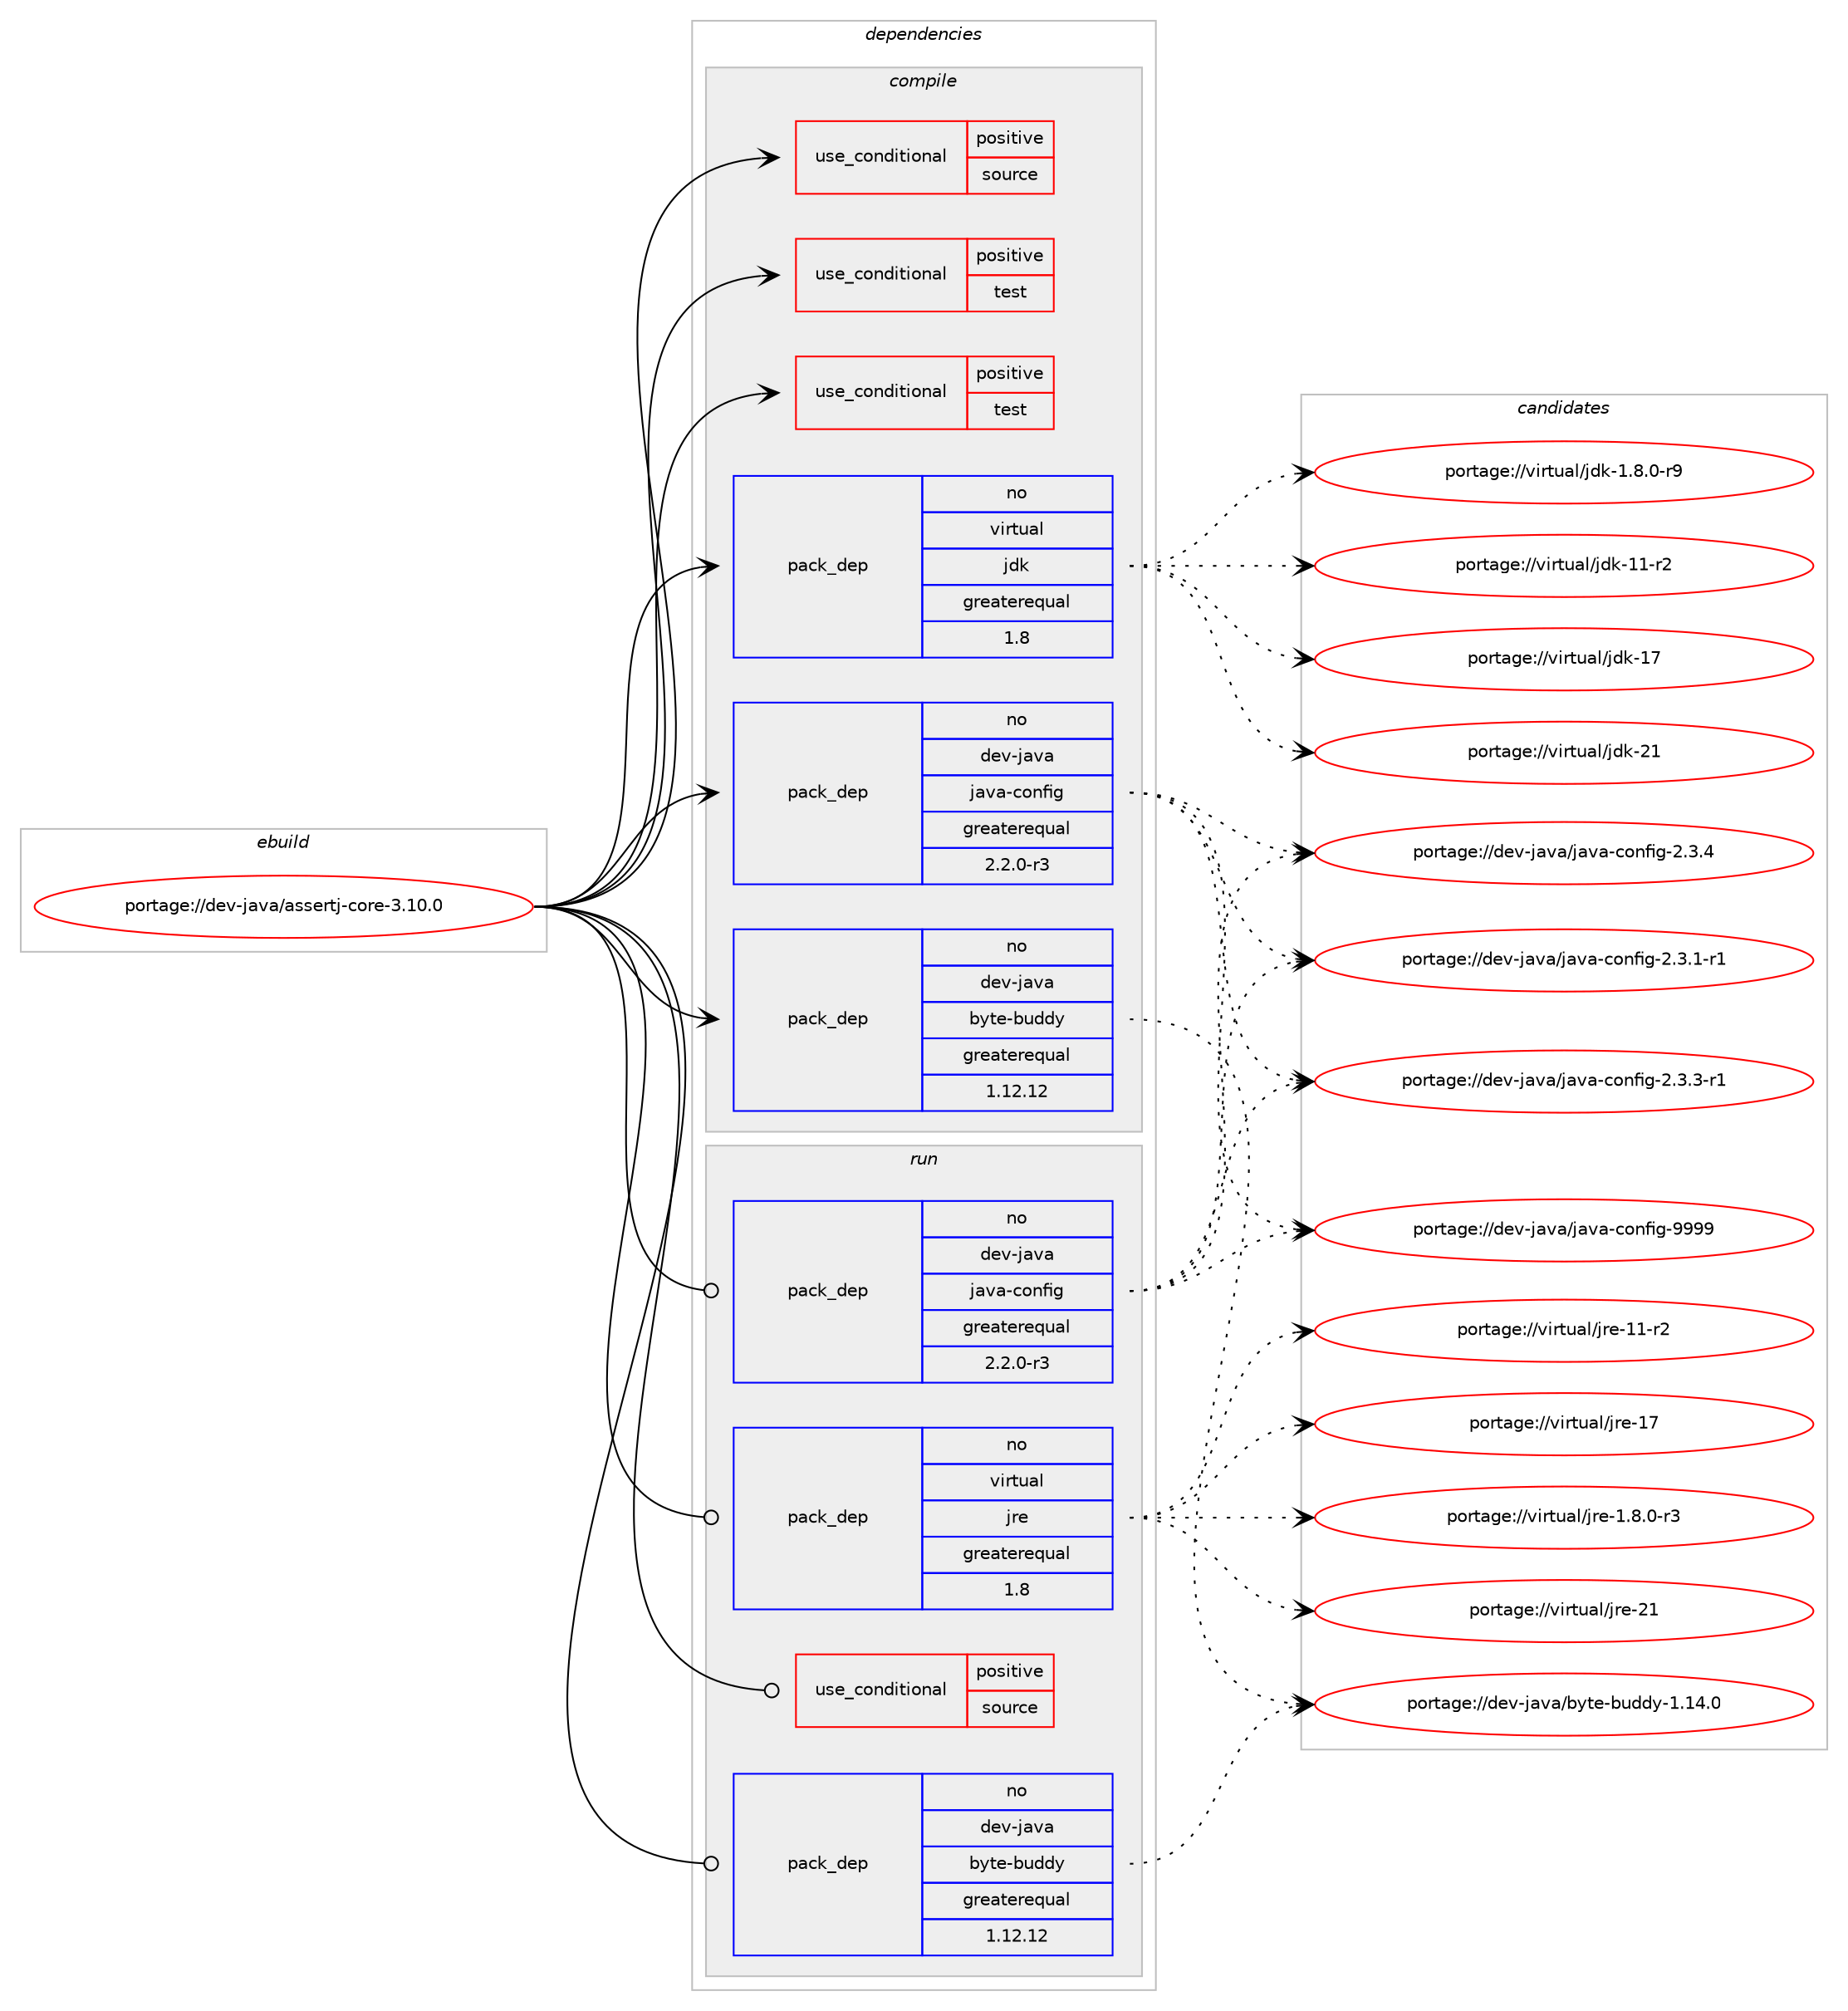 digraph prolog {

# *************
# Graph options
# *************

newrank=true;
concentrate=true;
compound=true;
graph [rankdir=LR,fontname=Helvetica,fontsize=10,ranksep=1.5];#, ranksep=2.5, nodesep=0.2];
edge  [arrowhead=vee];
node  [fontname=Helvetica,fontsize=10];

# **********
# The ebuild
# **********

subgraph cluster_leftcol {
color=gray;
rank=same;
label=<<i>ebuild</i>>;
id [label="portage://dev-java/assertj-core-3.10.0", color=red, width=4, href="../dev-java/assertj-core-3.10.0.svg"];
}

# ****************
# The dependencies
# ****************

subgraph cluster_midcol {
color=gray;
label=<<i>dependencies</i>>;
subgraph cluster_compile {
fillcolor="#eeeeee";
style=filled;
label=<<i>compile</i>>;
subgraph cond20864 {
dependency46902 [label=<<TABLE BORDER="0" CELLBORDER="1" CELLSPACING="0" CELLPADDING="4"><TR><TD ROWSPAN="3" CELLPADDING="10">use_conditional</TD></TR><TR><TD>positive</TD></TR><TR><TD>source</TD></TR></TABLE>>, shape=none, color=red];
# *** BEGIN UNKNOWN DEPENDENCY TYPE (TODO) ***
# dependency46902 -> package_dependency(portage://dev-java/assertj-core-3.10.0,install,no,app-arch,zip,none,[,,],[],[])
# *** END UNKNOWN DEPENDENCY TYPE (TODO) ***

}
id:e -> dependency46902:w [weight=20,style="solid",arrowhead="vee"];
subgraph cond20865 {
dependency46903 [label=<<TABLE BORDER="0" CELLBORDER="1" CELLSPACING="0" CELLPADDING="4"><TR><TD ROWSPAN="3" CELLPADDING="10">use_conditional</TD></TR><TR><TD>positive</TD></TR><TR><TD>test</TD></TR></TABLE>>, shape=none, color=red];
# *** BEGIN UNKNOWN DEPENDENCY TYPE (TODO) ***
# dependency46903 -> package_dependency(portage://dev-java/assertj-core-3.10.0,install,no,dev-java,guava,none,[,,],[slot(0)],[])
# *** END UNKNOWN DEPENDENCY TYPE (TODO) ***

# *** BEGIN UNKNOWN DEPENDENCY TYPE (TODO) ***
# dependency46903 -> package_dependency(portage://dev-java/assertj-core-3.10.0,install,no,dev-java,junit-dataprovider,none,[,,],[slot(0)],[])
# *** END UNKNOWN DEPENDENCY TYPE (TODO) ***

# *** BEGIN UNKNOWN DEPENDENCY TYPE (TODO) ***
# dependency46903 -> package_dependency(portage://dev-java/assertj-core-3.10.0,install,no,dev-java,memoryfilesystem,none,[,,],[slot(0)],[])
# *** END UNKNOWN DEPENDENCY TYPE (TODO) ***

# *** BEGIN UNKNOWN DEPENDENCY TYPE (TODO) ***
# dependency46903 -> package_dependency(portage://dev-java/assertj-core-3.10.0,install,no,dev-java,mockito,none,[,,],[slot(4)],[])
# *** END UNKNOWN DEPENDENCY TYPE (TODO) ***

}
id:e -> dependency46903:w [weight=20,style="solid",arrowhead="vee"];
subgraph cond20866 {
dependency46904 [label=<<TABLE BORDER="0" CELLBORDER="1" CELLSPACING="0" CELLPADDING="4"><TR><TD ROWSPAN="3" CELLPADDING="10">use_conditional</TD></TR><TR><TD>positive</TD></TR><TR><TD>test</TD></TR></TABLE>>, shape=none, color=red];
# *** BEGIN UNKNOWN DEPENDENCY TYPE (TODO) ***
# dependency46904 -> package_dependency(portage://dev-java/assertj-core-3.10.0,install,no,dev-java,junit,none,[,,],[slot(4)],[])
# *** END UNKNOWN DEPENDENCY TYPE (TODO) ***

}
id:e -> dependency46904:w [weight=20,style="solid",arrowhead="vee"];
subgraph pack25014 {
dependency46905 [label=<<TABLE BORDER="0" CELLBORDER="1" CELLSPACING="0" CELLPADDING="4" WIDTH="220"><TR><TD ROWSPAN="6" CELLPADDING="30">pack_dep</TD></TR><TR><TD WIDTH="110">no</TD></TR><TR><TD>dev-java</TD></TR><TR><TD>byte-buddy</TD></TR><TR><TD>greaterequal</TD></TR><TR><TD>1.12.12</TD></TR></TABLE>>, shape=none, color=blue];
}
id:e -> dependency46905:w [weight=20,style="solid",arrowhead="vee"];
# *** BEGIN UNKNOWN DEPENDENCY TYPE (TODO) ***
# id -> package_dependency(portage://dev-java/assertj-core-3.10.0,install,no,dev-java,hamcrest-core,none,[,,],[slot(1.3)],[])
# *** END UNKNOWN DEPENDENCY TYPE (TODO) ***

subgraph pack25015 {
dependency46906 [label=<<TABLE BORDER="0" CELLBORDER="1" CELLSPACING="0" CELLPADDING="4" WIDTH="220"><TR><TD ROWSPAN="6" CELLPADDING="30">pack_dep</TD></TR><TR><TD WIDTH="110">no</TD></TR><TR><TD>dev-java</TD></TR><TR><TD>java-config</TD></TR><TR><TD>greaterequal</TD></TR><TR><TD>2.2.0-r3</TD></TR></TABLE>>, shape=none, color=blue];
}
id:e -> dependency46906:w [weight=20,style="solid",arrowhead="vee"];
# *** BEGIN UNKNOWN DEPENDENCY TYPE (TODO) ***
# id -> package_dependency(portage://dev-java/assertj-core-3.10.0,install,no,dev-java,junit,none,[,,],[slot(4)],[])
# *** END UNKNOWN DEPENDENCY TYPE (TODO) ***

# *** BEGIN UNKNOWN DEPENDENCY TYPE (TODO) ***
# id -> package_dependency(portage://dev-java/assertj-core-3.10.0,install,no,dev-java,opentest4j,none,[,,],[slot(0)],[])
# *** END UNKNOWN DEPENDENCY TYPE (TODO) ***

subgraph pack25016 {
dependency46907 [label=<<TABLE BORDER="0" CELLBORDER="1" CELLSPACING="0" CELLPADDING="4" WIDTH="220"><TR><TD ROWSPAN="6" CELLPADDING="30">pack_dep</TD></TR><TR><TD WIDTH="110">no</TD></TR><TR><TD>virtual</TD></TR><TR><TD>jdk</TD></TR><TR><TD>greaterequal</TD></TR><TR><TD>1.8</TD></TR></TABLE>>, shape=none, color=blue];
}
id:e -> dependency46907:w [weight=20,style="solid",arrowhead="vee"];
}
subgraph cluster_compileandrun {
fillcolor="#eeeeee";
style=filled;
label=<<i>compile and run</i>>;
}
subgraph cluster_run {
fillcolor="#eeeeee";
style=filled;
label=<<i>run</i>>;
subgraph cond20867 {
dependency46908 [label=<<TABLE BORDER="0" CELLBORDER="1" CELLSPACING="0" CELLPADDING="4"><TR><TD ROWSPAN="3" CELLPADDING="10">use_conditional</TD></TR><TR><TD>positive</TD></TR><TR><TD>source</TD></TR></TABLE>>, shape=none, color=red];
# *** BEGIN UNKNOWN DEPENDENCY TYPE (TODO) ***
# dependency46908 -> package_dependency(portage://dev-java/assertj-core-3.10.0,run,no,app-arch,zip,none,[,,],[],[])
# *** END UNKNOWN DEPENDENCY TYPE (TODO) ***

}
id:e -> dependency46908:w [weight=20,style="solid",arrowhead="odot"];
subgraph pack25017 {
dependency46909 [label=<<TABLE BORDER="0" CELLBORDER="1" CELLSPACING="0" CELLPADDING="4" WIDTH="220"><TR><TD ROWSPAN="6" CELLPADDING="30">pack_dep</TD></TR><TR><TD WIDTH="110">no</TD></TR><TR><TD>dev-java</TD></TR><TR><TD>byte-buddy</TD></TR><TR><TD>greaterequal</TD></TR><TR><TD>1.12.12</TD></TR></TABLE>>, shape=none, color=blue];
}
id:e -> dependency46909:w [weight=20,style="solid",arrowhead="odot"];
subgraph pack25018 {
dependency46910 [label=<<TABLE BORDER="0" CELLBORDER="1" CELLSPACING="0" CELLPADDING="4" WIDTH="220"><TR><TD ROWSPAN="6" CELLPADDING="30">pack_dep</TD></TR><TR><TD WIDTH="110">no</TD></TR><TR><TD>dev-java</TD></TR><TR><TD>java-config</TD></TR><TR><TD>greaterequal</TD></TR><TR><TD>2.2.0-r3</TD></TR></TABLE>>, shape=none, color=blue];
}
id:e -> dependency46910:w [weight=20,style="solid",arrowhead="odot"];
subgraph pack25019 {
dependency46911 [label=<<TABLE BORDER="0" CELLBORDER="1" CELLSPACING="0" CELLPADDING="4" WIDTH="220"><TR><TD ROWSPAN="6" CELLPADDING="30">pack_dep</TD></TR><TR><TD WIDTH="110">no</TD></TR><TR><TD>virtual</TD></TR><TR><TD>jre</TD></TR><TR><TD>greaterequal</TD></TR><TR><TD>1.8</TD></TR></TABLE>>, shape=none, color=blue];
}
id:e -> dependency46911:w [weight=20,style="solid",arrowhead="odot"];
}
}

# **************
# The candidates
# **************

subgraph cluster_choices {
rank=same;
color=gray;
label=<<i>candidates</i>>;

subgraph choice25014 {
color=black;
nodesep=1;
choice1001011184510697118974798121116101459811710010012145494649524648 [label="portage://dev-java/byte-buddy-1.14.0", color=red, width=4,href="../dev-java/byte-buddy-1.14.0.svg"];
dependency46905:e -> choice1001011184510697118974798121116101459811710010012145494649524648:w [style=dotted,weight="100"];
}
subgraph choice25015 {
color=black;
nodesep=1;
choice10010111845106971189747106971189745991111101021051034550465146494511449 [label="portage://dev-java/java-config-2.3.1-r1", color=red, width=4,href="../dev-java/java-config-2.3.1-r1.svg"];
choice10010111845106971189747106971189745991111101021051034550465146514511449 [label="portage://dev-java/java-config-2.3.3-r1", color=red, width=4,href="../dev-java/java-config-2.3.3-r1.svg"];
choice1001011184510697118974710697118974599111110102105103455046514652 [label="portage://dev-java/java-config-2.3.4", color=red, width=4,href="../dev-java/java-config-2.3.4.svg"];
choice10010111845106971189747106971189745991111101021051034557575757 [label="portage://dev-java/java-config-9999", color=red, width=4,href="../dev-java/java-config-9999.svg"];
dependency46906:e -> choice10010111845106971189747106971189745991111101021051034550465146494511449:w [style=dotted,weight="100"];
dependency46906:e -> choice10010111845106971189747106971189745991111101021051034550465146514511449:w [style=dotted,weight="100"];
dependency46906:e -> choice1001011184510697118974710697118974599111110102105103455046514652:w [style=dotted,weight="100"];
dependency46906:e -> choice10010111845106971189747106971189745991111101021051034557575757:w [style=dotted,weight="100"];
}
subgraph choice25016 {
color=black;
nodesep=1;
choice11810511411611797108471061001074549465646484511457 [label="portage://virtual/jdk-1.8.0-r9", color=red, width=4,href="../virtual/jdk-1.8.0-r9.svg"];
choice11810511411611797108471061001074549494511450 [label="portage://virtual/jdk-11-r2", color=red, width=4,href="../virtual/jdk-11-r2.svg"];
choice1181051141161179710847106100107454955 [label="portage://virtual/jdk-17", color=red, width=4,href="../virtual/jdk-17.svg"];
choice1181051141161179710847106100107455049 [label="portage://virtual/jdk-21", color=red, width=4,href="../virtual/jdk-21.svg"];
dependency46907:e -> choice11810511411611797108471061001074549465646484511457:w [style=dotted,weight="100"];
dependency46907:e -> choice11810511411611797108471061001074549494511450:w [style=dotted,weight="100"];
dependency46907:e -> choice1181051141161179710847106100107454955:w [style=dotted,weight="100"];
dependency46907:e -> choice1181051141161179710847106100107455049:w [style=dotted,weight="100"];
}
subgraph choice25017 {
color=black;
nodesep=1;
choice1001011184510697118974798121116101459811710010012145494649524648 [label="portage://dev-java/byte-buddy-1.14.0", color=red, width=4,href="../dev-java/byte-buddy-1.14.0.svg"];
dependency46909:e -> choice1001011184510697118974798121116101459811710010012145494649524648:w [style=dotted,weight="100"];
}
subgraph choice25018 {
color=black;
nodesep=1;
choice10010111845106971189747106971189745991111101021051034550465146494511449 [label="portage://dev-java/java-config-2.3.1-r1", color=red, width=4,href="../dev-java/java-config-2.3.1-r1.svg"];
choice10010111845106971189747106971189745991111101021051034550465146514511449 [label="portage://dev-java/java-config-2.3.3-r1", color=red, width=4,href="../dev-java/java-config-2.3.3-r1.svg"];
choice1001011184510697118974710697118974599111110102105103455046514652 [label="portage://dev-java/java-config-2.3.4", color=red, width=4,href="../dev-java/java-config-2.3.4.svg"];
choice10010111845106971189747106971189745991111101021051034557575757 [label="portage://dev-java/java-config-9999", color=red, width=4,href="../dev-java/java-config-9999.svg"];
dependency46910:e -> choice10010111845106971189747106971189745991111101021051034550465146494511449:w [style=dotted,weight="100"];
dependency46910:e -> choice10010111845106971189747106971189745991111101021051034550465146514511449:w [style=dotted,weight="100"];
dependency46910:e -> choice1001011184510697118974710697118974599111110102105103455046514652:w [style=dotted,weight="100"];
dependency46910:e -> choice10010111845106971189747106971189745991111101021051034557575757:w [style=dotted,weight="100"];
}
subgraph choice25019 {
color=black;
nodesep=1;
choice11810511411611797108471061141014549465646484511451 [label="portage://virtual/jre-1.8.0-r3", color=red, width=4,href="../virtual/jre-1.8.0-r3.svg"];
choice11810511411611797108471061141014549494511450 [label="portage://virtual/jre-11-r2", color=red, width=4,href="../virtual/jre-11-r2.svg"];
choice1181051141161179710847106114101454955 [label="portage://virtual/jre-17", color=red, width=4,href="../virtual/jre-17.svg"];
choice1181051141161179710847106114101455049 [label="portage://virtual/jre-21", color=red, width=4,href="../virtual/jre-21.svg"];
dependency46911:e -> choice11810511411611797108471061141014549465646484511451:w [style=dotted,weight="100"];
dependency46911:e -> choice11810511411611797108471061141014549494511450:w [style=dotted,weight="100"];
dependency46911:e -> choice1181051141161179710847106114101454955:w [style=dotted,weight="100"];
dependency46911:e -> choice1181051141161179710847106114101455049:w [style=dotted,weight="100"];
}
}

}
